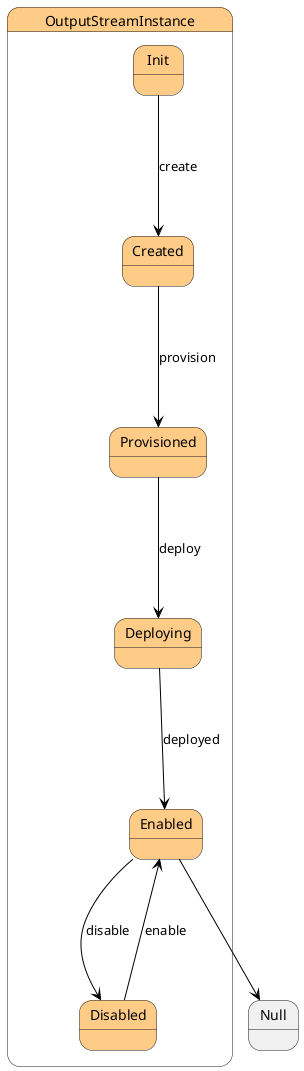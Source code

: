 @startuml



state OutputStreamInstance #ffcc88 {

    state Init #ffcc88 {
    }

    state Created #ffcc88 {
    }

    state Provisioned #ffcc88 {
    }

    state Deploying #ffcc88 {
    }

    state Enabled #ffcc88 {
    }

    state Disabled #ffcc88 {
    }




Init -[#black]--> Created : create

Created -[#black]--> Provisioned : provision

Provisioned -[#black]--> Deploying : deploy

Deploying -[#black]--> Enabled : deployed

Enabled -[#black]--> Disabled : disable

Disabled -[#black]--> Enabled : enable

}


 Enabled -[#black]--> Null


@enduml
